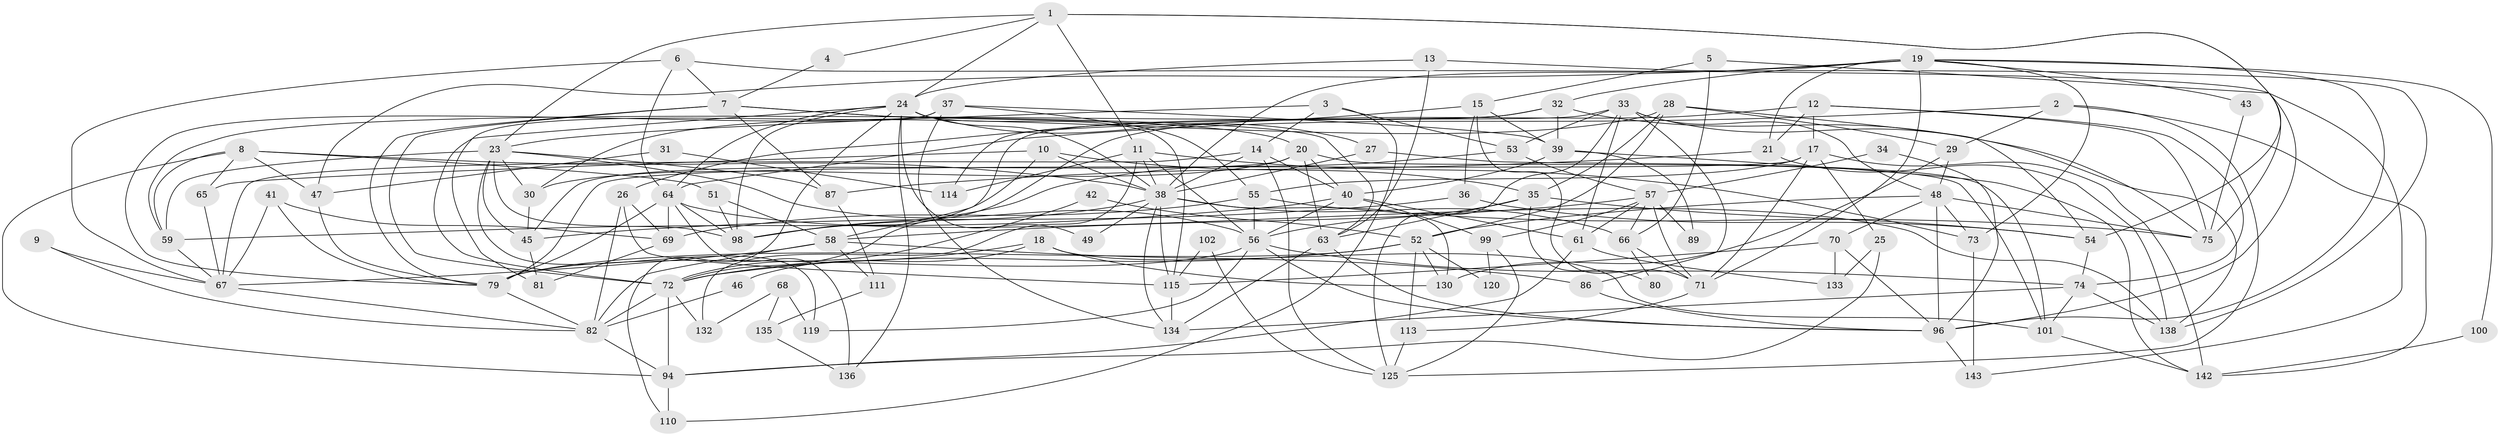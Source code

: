 // Generated by graph-tools (version 1.1) at 2025/23/03/03/25 07:23:59]
// undirected, 100 vertices, 241 edges
graph export_dot {
graph [start="1"]
  node [color=gray90,style=filled];
  1;
  2;
  3;
  4;
  5;
  6 [super="+16"];
  7 [super="+92"];
  8 [super="+107"];
  9;
  10;
  11;
  12 [super="+44"];
  13;
  14 [super="+118"];
  15 [super="+83"];
  17 [super="+22"];
  18;
  19 [super="+117"];
  20;
  21;
  23 [super="+91"];
  24 [super="+84"];
  25;
  26 [super="+105"];
  27;
  28 [super="+127"];
  29;
  30 [super="+104"];
  31;
  32 [super="+50"];
  33 [super="+122"];
  34;
  35;
  36;
  37 [super="+62"];
  38 [super="+95"];
  39 [super="+103"];
  40 [super="+116"];
  41;
  42;
  43;
  45 [super="+78"];
  46;
  47;
  48 [super="+109"];
  49;
  51;
  52 [super="+141"];
  53;
  54 [super="+85"];
  55 [super="+129"];
  56 [super="+60"];
  57 [super="+93"];
  58;
  59;
  61 [super="+90"];
  63;
  64 [super="+123"];
  65;
  66 [super="+121"];
  67 [super="+140"];
  68;
  69;
  70;
  71 [super="+76"];
  72 [super="+126"];
  73 [super="+139"];
  74 [super="+77"];
  75;
  79 [super="+97"];
  80;
  81;
  82 [super="+108"];
  86 [super="+88"];
  87 [super="+106"];
  89;
  94;
  96 [super="+124"];
  98 [super="+112"];
  99;
  100;
  101 [super="+128"];
  102;
  110;
  111;
  113;
  114;
  115 [super="+131"];
  119;
  120;
  125 [super="+137"];
  130;
  132;
  133;
  134;
  135;
  136;
  138;
  142;
  143;
  1 -- 4;
  1 -- 11;
  1 -- 75;
  1 -- 23;
  1 -- 24;
  1 -- 54;
  2 -- 142;
  2 -- 29;
  2 -- 125;
  2 -- 64;
  3 -- 23;
  3 -- 110;
  3 -- 14;
  3 -- 53;
  4 -- 7;
  5 -- 96;
  5 -- 15;
  5 -- 66;
  6 -- 143;
  6 -- 7;
  6 -- 64;
  6 -- 67;
  7 -- 79;
  7 -- 20;
  7 -- 87;
  7 -- 72;
  7 -- 63;
  8 -- 94;
  8 -- 47;
  8 -- 51;
  8 -- 65;
  8 -- 59;
  8 -- 38;
  9 -- 82;
  9 -- 67;
  10 -- 65;
  10 -- 35;
  10 -- 38;
  10 -- 98;
  11 -- 73;
  11 -- 114;
  11 -- 132;
  11 -- 38;
  11 -- 56;
  12 -- 17 [weight=2];
  12 -- 72;
  12 -- 74;
  12 -- 75;
  12 -- 21;
  13 -- 138;
  13 -- 24;
  13 -- 63;
  14 -- 125;
  14 -- 40;
  14 -- 67;
  14 -- 38;
  15 -- 39;
  15 -- 26;
  15 -- 36;
  15 -- 71;
  17 -- 25;
  17 -- 71;
  17 -- 55;
  17 -- 142;
  17 -- 79;
  18 -- 130;
  18 -- 46;
  18 -- 101;
  18 -- 72;
  19 -- 47;
  19 -- 21;
  19 -- 32;
  19 -- 100;
  19 -- 38;
  19 -- 71;
  19 -- 43;
  19 -- 96;
  19 -- 73;
  20 -- 63;
  20 -- 101;
  20 -- 40;
  20 -- 45;
  20 -- 30;
  21 -- 87;
  21 -- 138;
  23 -- 30;
  23 -- 59;
  23 -- 98;
  23 -- 119;
  23 -- 87;
  23 -- 45;
  23 -- 56;
  24 -- 27;
  24 -- 49;
  24 -- 110;
  24 -- 98;
  24 -- 38;
  24 -- 136;
  24 -- 64;
  24 -- 72;
  24 -- 115;
  25 -- 94;
  25 -- 133;
  26 -- 82;
  26 -- 69;
  26 -- 115;
  27 -- 101;
  27 -- 38;
  28 -- 54;
  28 -- 29;
  28 -- 35;
  28 -- 52;
  28 -- 30;
  29 -- 48;
  29 -- 130;
  30 -- 45;
  31 -- 114;
  31 -- 47;
  32 -- 114;
  32 -- 138;
  32 -- 59;
  32 -- 39;
  33 -- 125;
  33 -- 53;
  33 -- 58;
  33 -- 61;
  33 -- 48;
  33 -- 75;
  33 -- 86;
  34 -- 96;
  34 -- 57;
  35 -- 63;
  35 -- 54;
  35 -- 56;
  35 -- 80;
  36 -- 54;
  36 -- 45;
  37 -- 134;
  37 -- 79;
  37 -- 81;
  37 -- 39;
  37 -- 55;
  38 -- 66;
  38 -- 98;
  38 -- 115;
  38 -- 49;
  38 -- 130;
  38 -- 134;
  39 -- 89;
  39 -- 142;
  39 -- 40;
  40 -- 59;
  40 -- 61;
  40 -- 99;
  40 -- 56;
  41 -- 67;
  41 -- 69;
  41 -- 79;
  42 -- 52;
  42 -- 72;
  43 -- 75;
  45 -- 81;
  46 -- 82;
  47 -- 79;
  48 -- 70;
  48 -- 96 [weight=2];
  48 -- 75;
  48 -- 52;
  48 -- 73;
  51 -- 98;
  51 -- 58;
  52 -- 113;
  52 -- 120;
  52 -- 130;
  52 -- 72;
  52 -- 79;
  53 -- 98;
  53 -- 57;
  54 -- 74;
  55 -- 56;
  55 -- 75;
  55 -- 69;
  56 -- 74;
  56 -- 119;
  56 -- 96;
  56 -- 79;
  57 -- 61;
  57 -- 66;
  57 -- 71;
  57 -- 89;
  57 -- 99;
  57 -- 58;
  58 -- 82;
  58 -- 86;
  58 -- 111;
  58 -- 67;
  59 -- 67;
  61 -- 133;
  61 -- 94;
  63 -- 96;
  63 -- 134;
  64 -- 69;
  64 -- 136;
  64 -- 138;
  64 -- 79;
  64 -- 98;
  65 -- 67;
  66 -- 80;
  66 -- 71;
  67 -- 82;
  68 -- 132;
  68 -- 119;
  68 -- 135;
  69 -- 81;
  70 -- 133;
  70 -- 115;
  70 -- 96;
  71 -- 113;
  72 -- 132;
  72 -- 82;
  72 -- 94;
  73 -- 143;
  74 -- 134;
  74 -- 101;
  74 -- 138;
  79 -- 82;
  82 -- 94;
  86 -- 96;
  87 -- 111;
  94 -- 110;
  96 -- 143;
  99 -- 120;
  99 -- 125;
  100 -- 142;
  101 -- 142;
  102 -- 125;
  102 -- 115;
  111 -- 135;
  113 -- 125;
  115 -- 134;
  135 -- 136;
}
